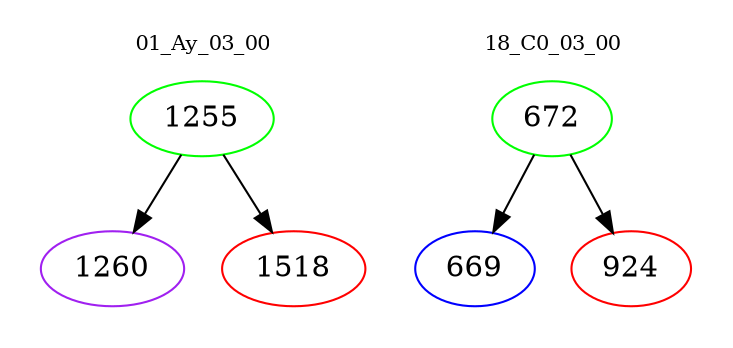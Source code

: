 digraph{
subgraph cluster_0 {
color = white
label = "01_Ay_03_00";
fontsize=10;
T0_1255 [label="1255", color="green"]
T0_1255 -> T0_1260 [color="black"]
T0_1260 [label="1260", color="purple"]
T0_1255 -> T0_1518 [color="black"]
T0_1518 [label="1518", color="red"]
}
subgraph cluster_1 {
color = white
label = "18_C0_03_00";
fontsize=10;
T1_672 [label="672", color="green"]
T1_672 -> T1_669 [color="black"]
T1_669 [label="669", color="blue"]
T1_672 -> T1_924 [color="black"]
T1_924 [label="924", color="red"]
}
}
